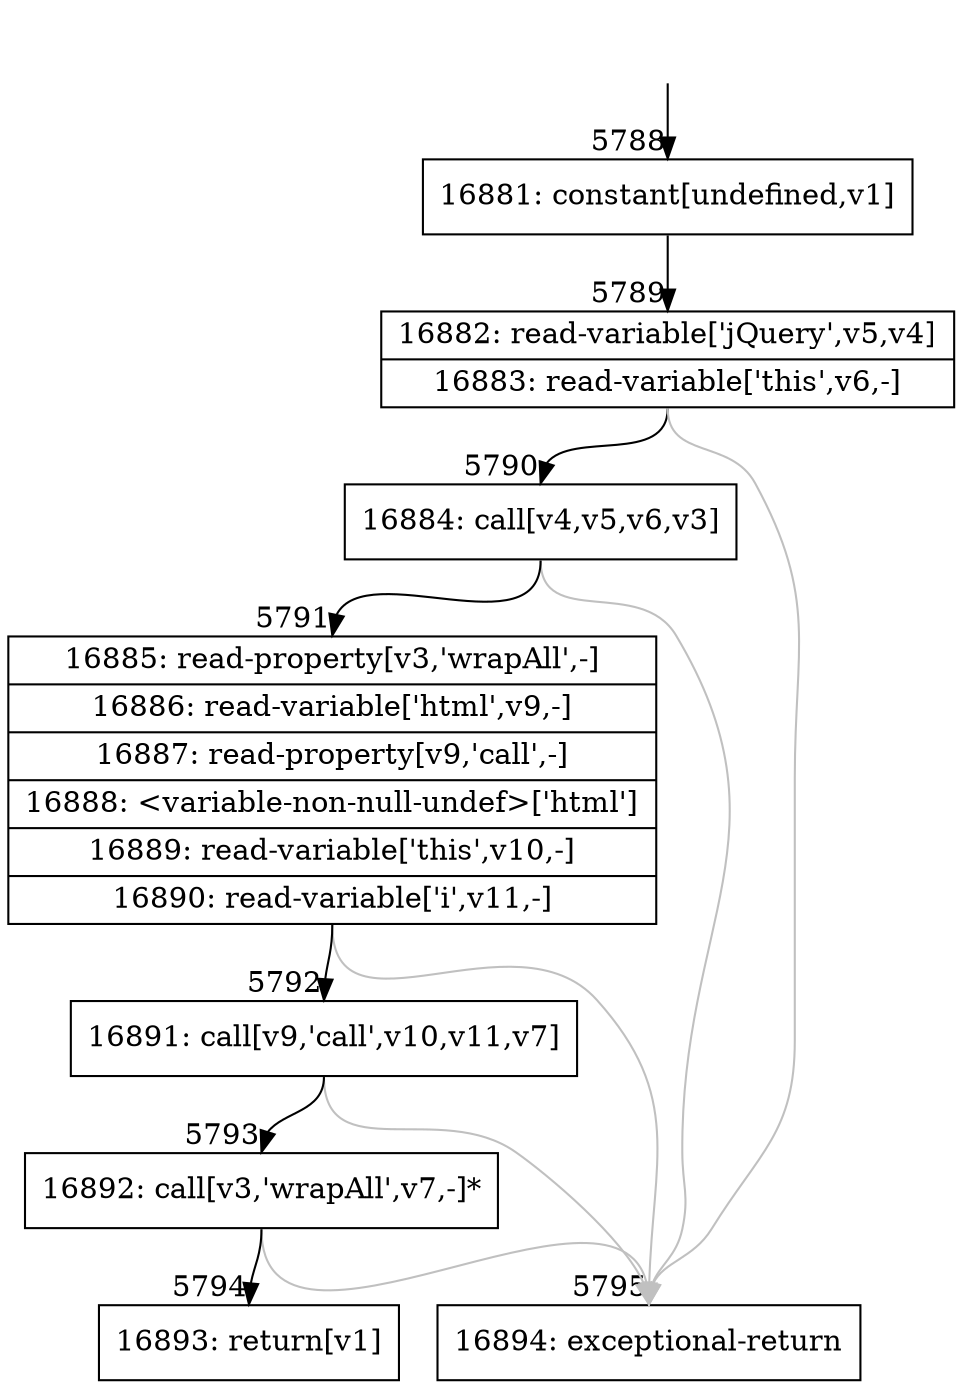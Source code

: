 digraph {
rankdir="TD"
BB_entry377[shape=none,label=""];
BB_entry377 -> BB5788 [tailport=s, headport=n, headlabel="    5788"]
BB5788 [shape=record label="{16881: constant[undefined,v1]}" ] 
BB5788 -> BB5789 [tailport=s, headport=n, headlabel="      5789"]
BB5789 [shape=record label="{16882: read-variable['jQuery',v5,v4]|16883: read-variable['this',v6,-]}" ] 
BB5789 -> BB5790 [tailport=s, headport=n, headlabel="      5790"]
BB5789 -> BB5795 [tailport=s, headport=n, color=gray, headlabel="      5795"]
BB5790 [shape=record label="{16884: call[v4,v5,v6,v3]}" ] 
BB5790 -> BB5791 [tailport=s, headport=n, headlabel="      5791"]
BB5790 -> BB5795 [tailport=s, headport=n, color=gray]
BB5791 [shape=record label="{16885: read-property[v3,'wrapAll',-]|16886: read-variable['html',v9,-]|16887: read-property[v9,'call',-]|16888: \<variable-non-null-undef\>['html']|16889: read-variable['this',v10,-]|16890: read-variable['i',v11,-]}" ] 
BB5791 -> BB5792 [tailport=s, headport=n, headlabel="      5792"]
BB5791 -> BB5795 [tailport=s, headport=n, color=gray]
BB5792 [shape=record label="{16891: call[v9,'call',v10,v11,v7]}" ] 
BB5792 -> BB5793 [tailport=s, headport=n, headlabel="      5793"]
BB5792 -> BB5795 [tailport=s, headport=n, color=gray]
BB5793 [shape=record label="{16892: call[v3,'wrapAll',v7,-]*}" ] 
BB5793 -> BB5794 [tailport=s, headport=n, headlabel="      5794"]
BB5793 -> BB5795 [tailport=s, headport=n, color=gray]
BB5794 [shape=record label="{16893: return[v1]}" ] 
BB5795 [shape=record label="{16894: exceptional-return}" ] 
}
